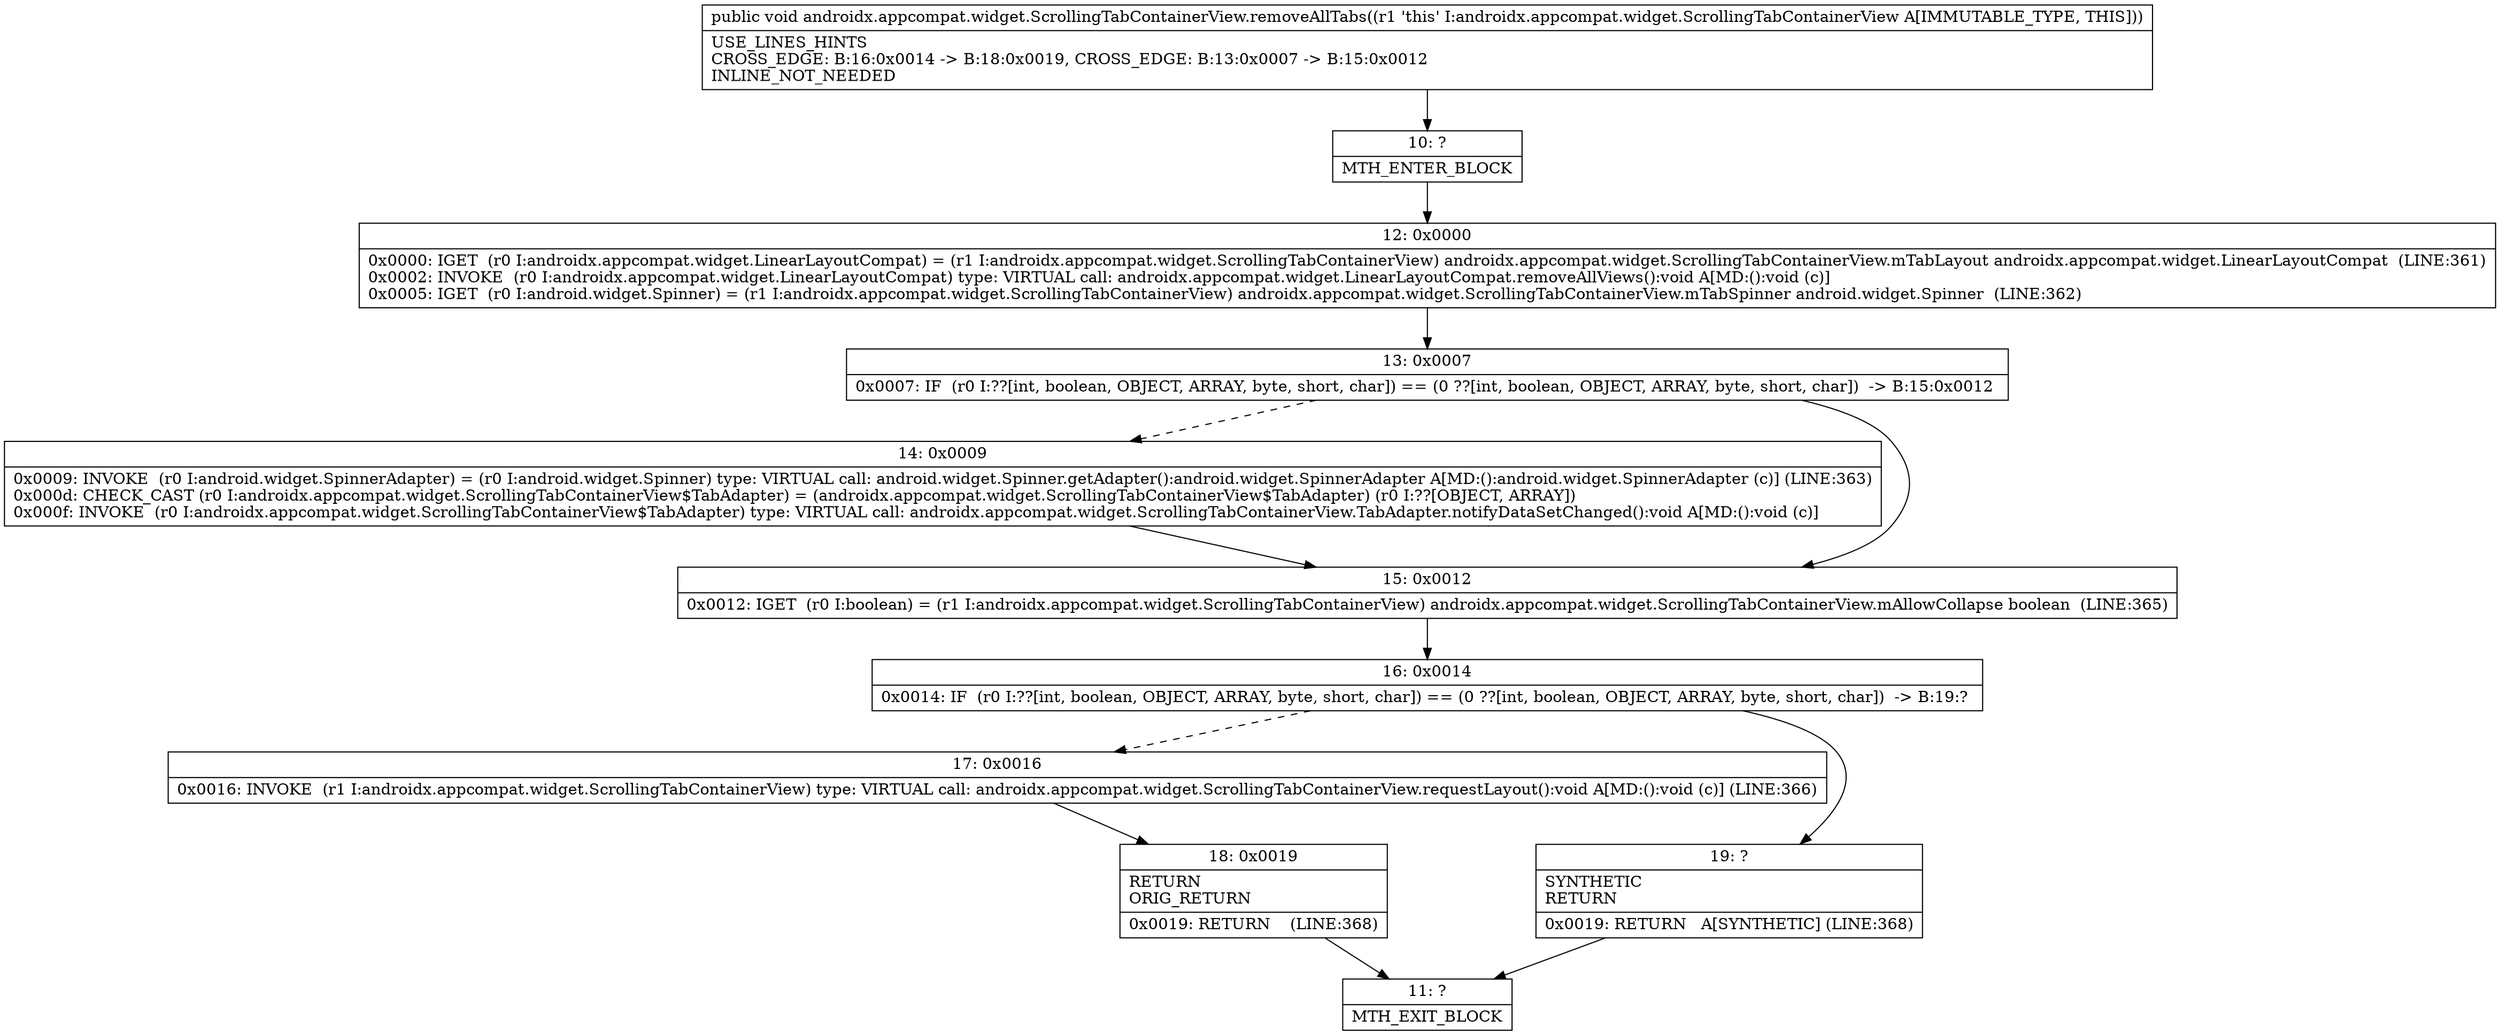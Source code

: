 digraph "CFG forandroidx.appcompat.widget.ScrollingTabContainerView.removeAllTabs()V" {
Node_10 [shape=record,label="{10\:\ ?|MTH_ENTER_BLOCK\l}"];
Node_12 [shape=record,label="{12\:\ 0x0000|0x0000: IGET  (r0 I:androidx.appcompat.widget.LinearLayoutCompat) = (r1 I:androidx.appcompat.widget.ScrollingTabContainerView) androidx.appcompat.widget.ScrollingTabContainerView.mTabLayout androidx.appcompat.widget.LinearLayoutCompat  (LINE:361)\l0x0002: INVOKE  (r0 I:androidx.appcompat.widget.LinearLayoutCompat) type: VIRTUAL call: androidx.appcompat.widget.LinearLayoutCompat.removeAllViews():void A[MD:():void (c)]\l0x0005: IGET  (r0 I:android.widget.Spinner) = (r1 I:androidx.appcompat.widget.ScrollingTabContainerView) androidx.appcompat.widget.ScrollingTabContainerView.mTabSpinner android.widget.Spinner  (LINE:362)\l}"];
Node_13 [shape=record,label="{13\:\ 0x0007|0x0007: IF  (r0 I:??[int, boolean, OBJECT, ARRAY, byte, short, char]) == (0 ??[int, boolean, OBJECT, ARRAY, byte, short, char])  \-\> B:15:0x0012 \l}"];
Node_14 [shape=record,label="{14\:\ 0x0009|0x0009: INVOKE  (r0 I:android.widget.SpinnerAdapter) = (r0 I:android.widget.Spinner) type: VIRTUAL call: android.widget.Spinner.getAdapter():android.widget.SpinnerAdapter A[MD:():android.widget.SpinnerAdapter (c)] (LINE:363)\l0x000d: CHECK_CAST (r0 I:androidx.appcompat.widget.ScrollingTabContainerView$TabAdapter) = (androidx.appcompat.widget.ScrollingTabContainerView$TabAdapter) (r0 I:??[OBJECT, ARRAY]) \l0x000f: INVOKE  (r0 I:androidx.appcompat.widget.ScrollingTabContainerView$TabAdapter) type: VIRTUAL call: androidx.appcompat.widget.ScrollingTabContainerView.TabAdapter.notifyDataSetChanged():void A[MD:():void (c)]\l}"];
Node_15 [shape=record,label="{15\:\ 0x0012|0x0012: IGET  (r0 I:boolean) = (r1 I:androidx.appcompat.widget.ScrollingTabContainerView) androidx.appcompat.widget.ScrollingTabContainerView.mAllowCollapse boolean  (LINE:365)\l}"];
Node_16 [shape=record,label="{16\:\ 0x0014|0x0014: IF  (r0 I:??[int, boolean, OBJECT, ARRAY, byte, short, char]) == (0 ??[int, boolean, OBJECT, ARRAY, byte, short, char])  \-\> B:19:? \l}"];
Node_17 [shape=record,label="{17\:\ 0x0016|0x0016: INVOKE  (r1 I:androidx.appcompat.widget.ScrollingTabContainerView) type: VIRTUAL call: androidx.appcompat.widget.ScrollingTabContainerView.requestLayout():void A[MD:():void (c)] (LINE:366)\l}"];
Node_18 [shape=record,label="{18\:\ 0x0019|RETURN\lORIG_RETURN\l|0x0019: RETURN    (LINE:368)\l}"];
Node_11 [shape=record,label="{11\:\ ?|MTH_EXIT_BLOCK\l}"];
Node_19 [shape=record,label="{19\:\ ?|SYNTHETIC\lRETURN\l|0x0019: RETURN   A[SYNTHETIC] (LINE:368)\l}"];
MethodNode[shape=record,label="{public void androidx.appcompat.widget.ScrollingTabContainerView.removeAllTabs((r1 'this' I:androidx.appcompat.widget.ScrollingTabContainerView A[IMMUTABLE_TYPE, THIS]))  | USE_LINES_HINTS\lCROSS_EDGE: B:16:0x0014 \-\> B:18:0x0019, CROSS_EDGE: B:13:0x0007 \-\> B:15:0x0012\lINLINE_NOT_NEEDED\l}"];
MethodNode -> Node_10;Node_10 -> Node_12;
Node_12 -> Node_13;
Node_13 -> Node_14[style=dashed];
Node_13 -> Node_15;
Node_14 -> Node_15;
Node_15 -> Node_16;
Node_16 -> Node_17[style=dashed];
Node_16 -> Node_19;
Node_17 -> Node_18;
Node_18 -> Node_11;
Node_19 -> Node_11;
}

